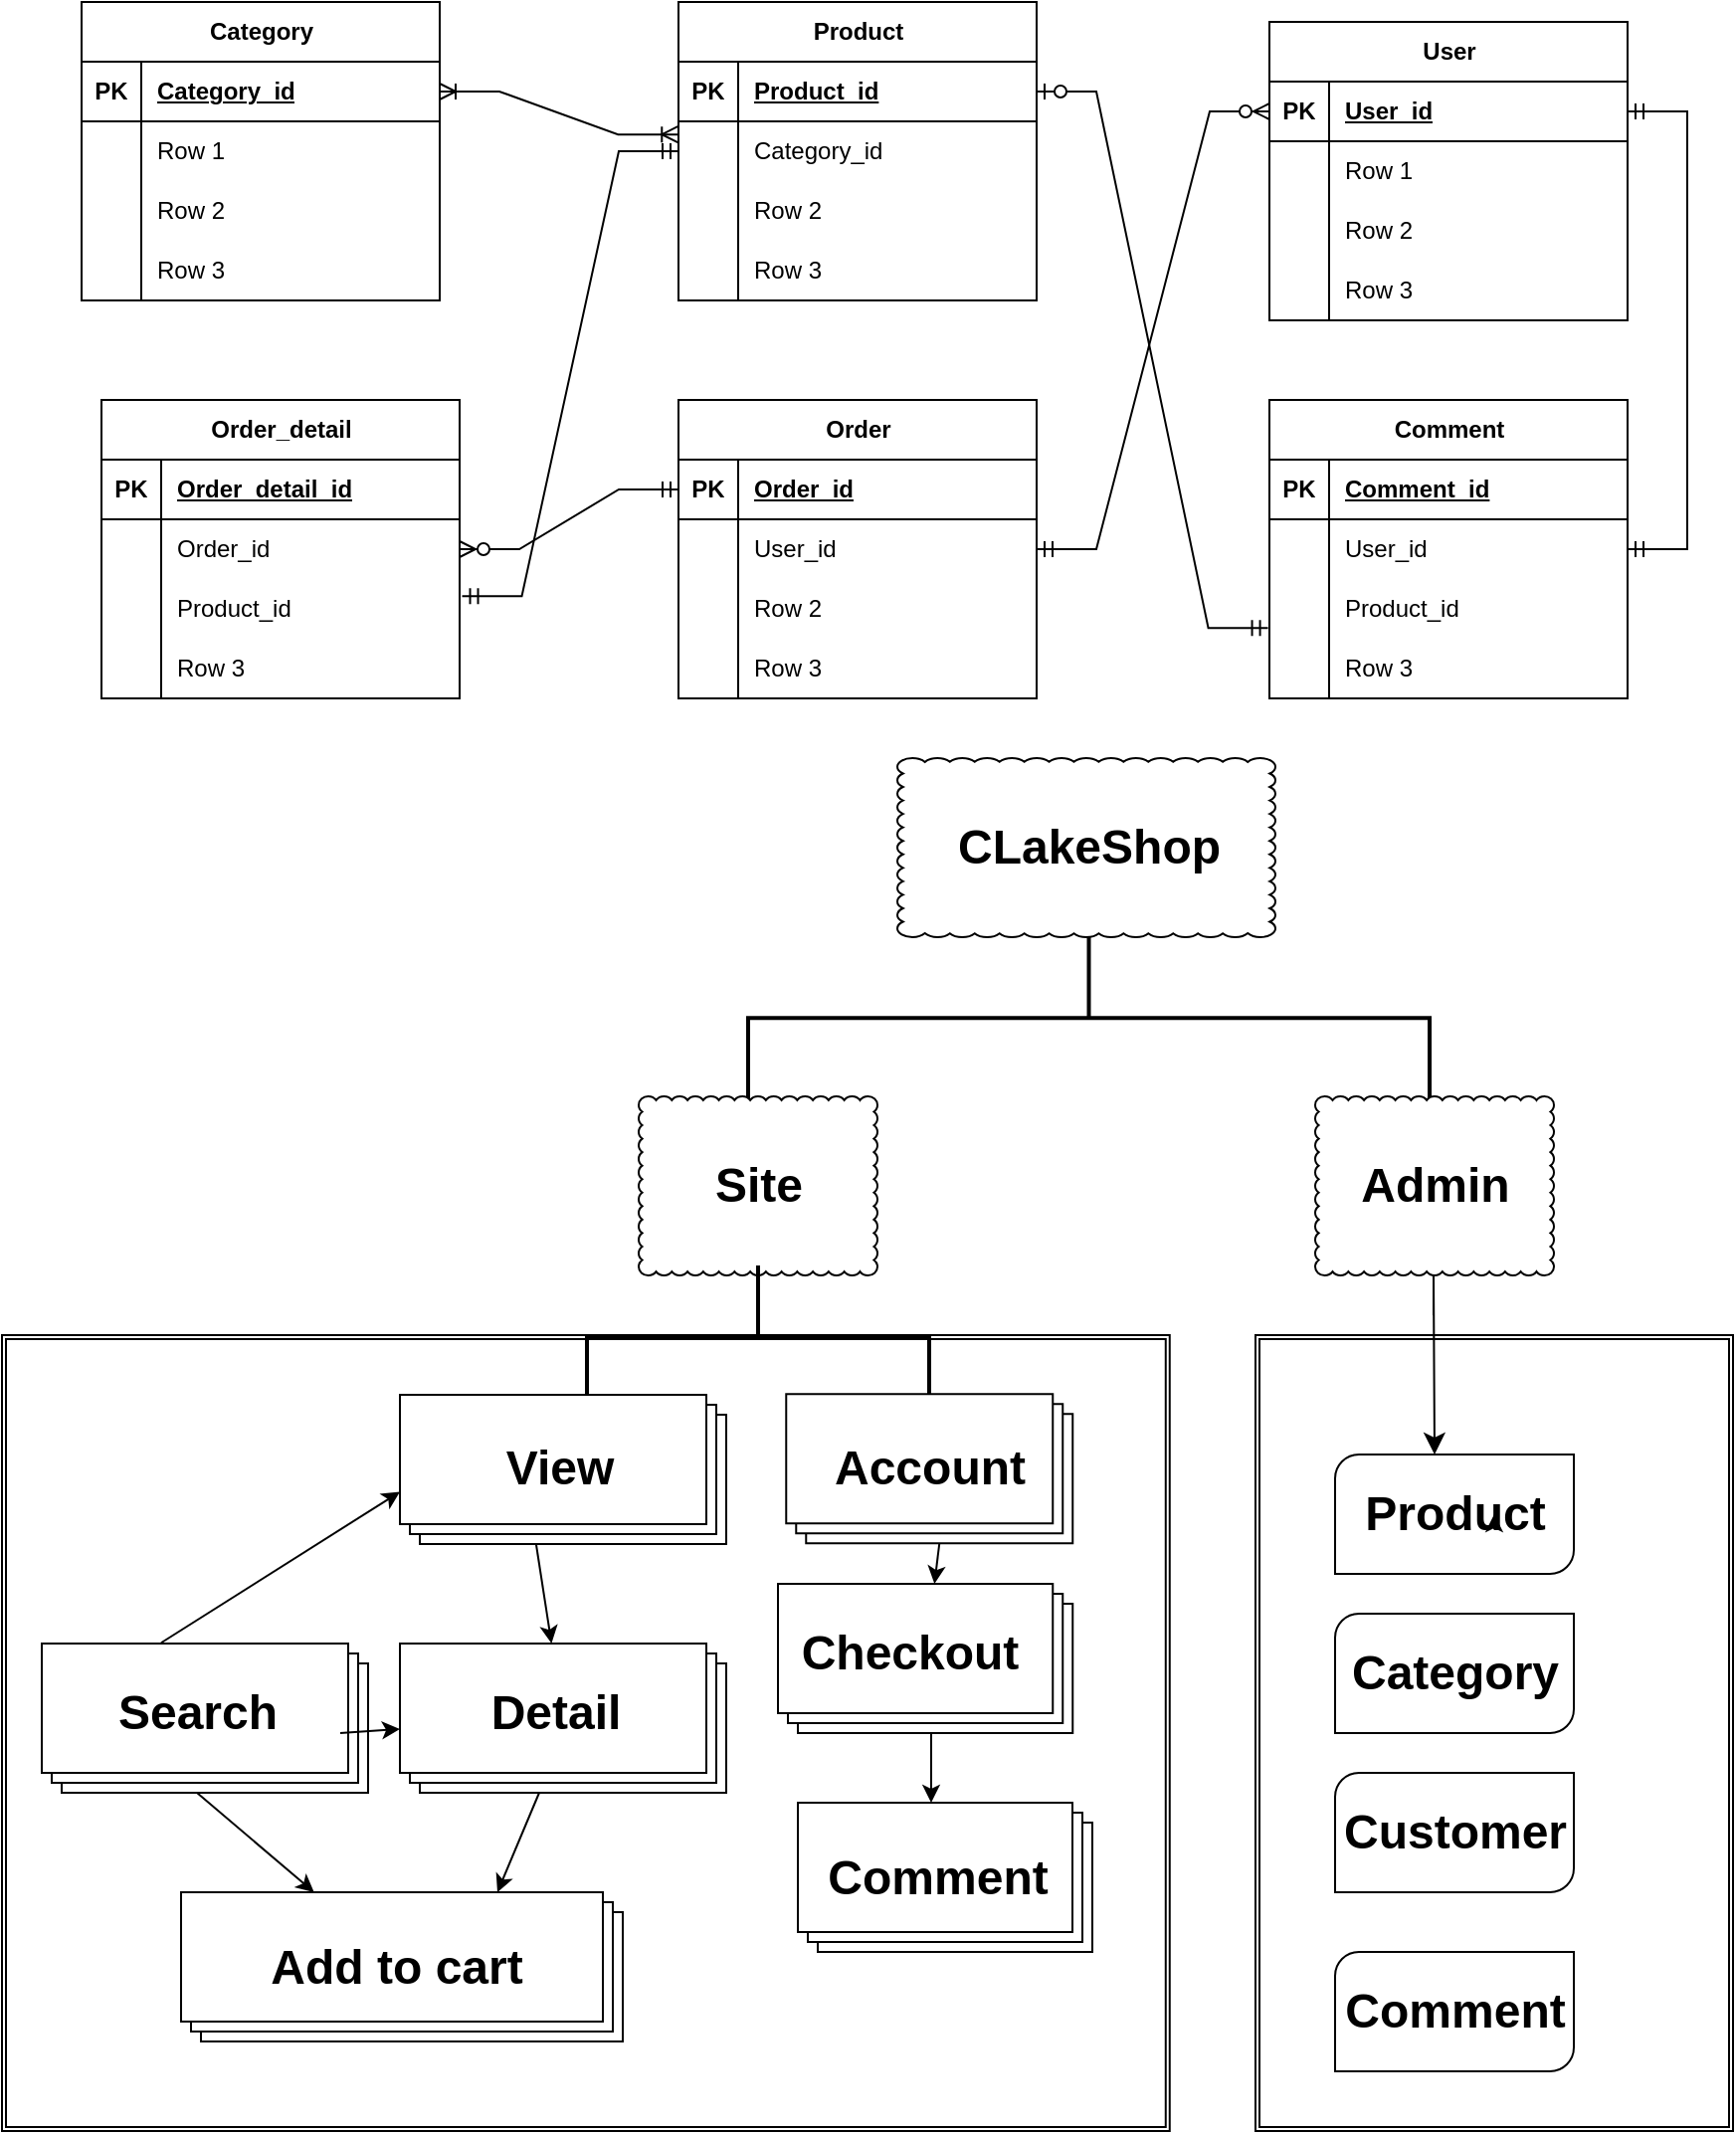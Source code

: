 <mxfile version="24.0.4" type="github">
  <diagram name="Trang-1" id="e0q2rFtpTwFdpaWV2LSF">
    <mxGraphModel dx="1400" dy="759" grid="1" gridSize="10" guides="1" tooltips="1" connect="1" arrows="1" fold="1" page="1" pageScale="1" pageWidth="827" pageHeight="1169" math="0" shadow="0">
      <root>
        <mxCell id="0" />
        <mxCell id="1" parent="0" />
        <mxCell id="dV_jHf6xKR5btMMy9qVC-91" value="" style="edgeStyle=entityRelationEdgeStyle;fontSize=12;html=1;endArrow=ERzeroToMany;startArrow=ERmandOne;rounded=0;exitX=0;exitY=0.5;exitDx=0;exitDy=0;entryX=1;entryY=0.5;entryDx=0;entryDy=0;" edge="1" parent="1" source="dV_jHf6xKR5btMMy9qVC-66" target="dV_jHf6xKR5btMMy9qVC-82">
          <mxGeometry width="100" height="100" relative="1" as="geometry">
            <mxPoint x="520" y="440" as="sourcePoint" />
            <mxPoint x="180" y="530" as="targetPoint" />
            <Array as="points">
              <mxPoint x="190" y="290" />
              <mxPoint x="60" y="430" />
              <mxPoint x="60" y="430" />
              <mxPoint x="110" y="490" />
              <mxPoint x="430" y="390" />
              <mxPoint x="480" y="390" />
              <mxPoint x="190" y="530" />
              <mxPoint x="530" y="350" />
              <mxPoint x="440" y="380" />
              <mxPoint x="380" y="350" />
            </Array>
          </mxGeometry>
        </mxCell>
        <mxCell id="dV_jHf6xKR5btMMy9qVC-8" value="Product" style="shape=table;startSize=30;container=1;collapsible=1;childLayout=tableLayout;fixedRows=1;rowLines=0;fontStyle=1;align=center;resizeLast=1;html=1;" vertex="1" parent="1">
          <mxGeometry x="350" y="50" width="180" height="150" as="geometry" />
        </mxCell>
        <mxCell id="dV_jHf6xKR5btMMy9qVC-9" value="" style="shape=tableRow;horizontal=0;startSize=0;swimlaneHead=0;swimlaneBody=0;fillColor=none;collapsible=0;dropTarget=0;points=[[0,0.5],[1,0.5]];portConstraint=eastwest;top=0;left=0;right=0;bottom=1;" vertex="1" parent="dV_jHf6xKR5btMMy9qVC-8">
          <mxGeometry y="30" width="180" height="30" as="geometry" />
        </mxCell>
        <mxCell id="dV_jHf6xKR5btMMy9qVC-10" value="PK" style="shape=partialRectangle;connectable=0;fillColor=none;top=0;left=0;bottom=0;right=0;fontStyle=1;overflow=hidden;whiteSpace=wrap;html=1;" vertex="1" parent="dV_jHf6xKR5btMMy9qVC-9">
          <mxGeometry width="30" height="30" as="geometry">
            <mxRectangle width="30" height="30" as="alternateBounds" />
          </mxGeometry>
        </mxCell>
        <mxCell id="dV_jHf6xKR5btMMy9qVC-11" value="Product_id" style="shape=partialRectangle;connectable=0;fillColor=none;top=0;left=0;bottom=0;right=0;align=left;spacingLeft=6;fontStyle=5;overflow=hidden;whiteSpace=wrap;html=1;" vertex="1" parent="dV_jHf6xKR5btMMy9qVC-9">
          <mxGeometry x="30" width="150" height="30" as="geometry">
            <mxRectangle width="150" height="30" as="alternateBounds" />
          </mxGeometry>
        </mxCell>
        <mxCell id="dV_jHf6xKR5btMMy9qVC-12" value="" style="shape=tableRow;horizontal=0;startSize=0;swimlaneHead=0;swimlaneBody=0;fillColor=none;collapsible=0;dropTarget=0;points=[[0,0.5],[1,0.5]];portConstraint=eastwest;top=0;left=0;right=0;bottom=0;" vertex="1" parent="dV_jHf6xKR5btMMy9qVC-8">
          <mxGeometry y="60" width="180" height="30" as="geometry" />
        </mxCell>
        <mxCell id="dV_jHf6xKR5btMMy9qVC-13" value="" style="shape=partialRectangle;connectable=0;fillColor=none;top=0;left=0;bottom=0;right=0;editable=1;overflow=hidden;whiteSpace=wrap;html=1;" vertex="1" parent="dV_jHf6xKR5btMMy9qVC-12">
          <mxGeometry width="30" height="30" as="geometry">
            <mxRectangle width="30" height="30" as="alternateBounds" />
          </mxGeometry>
        </mxCell>
        <mxCell id="dV_jHf6xKR5btMMy9qVC-14" value="Category_id" style="shape=partialRectangle;connectable=0;fillColor=none;top=0;left=0;bottom=0;right=0;align=left;spacingLeft=6;overflow=hidden;whiteSpace=wrap;html=1;" vertex="1" parent="dV_jHf6xKR5btMMy9qVC-12">
          <mxGeometry x="30" width="150" height="30" as="geometry">
            <mxRectangle width="150" height="30" as="alternateBounds" />
          </mxGeometry>
        </mxCell>
        <mxCell id="dV_jHf6xKR5btMMy9qVC-15" value="" style="shape=tableRow;horizontal=0;startSize=0;swimlaneHead=0;swimlaneBody=0;fillColor=none;collapsible=0;dropTarget=0;points=[[0,0.5],[1,0.5]];portConstraint=eastwest;top=0;left=0;right=0;bottom=0;" vertex="1" parent="dV_jHf6xKR5btMMy9qVC-8">
          <mxGeometry y="90" width="180" height="30" as="geometry" />
        </mxCell>
        <mxCell id="dV_jHf6xKR5btMMy9qVC-16" value="" style="shape=partialRectangle;connectable=0;fillColor=none;top=0;left=0;bottom=0;right=0;editable=1;overflow=hidden;whiteSpace=wrap;html=1;" vertex="1" parent="dV_jHf6xKR5btMMy9qVC-15">
          <mxGeometry width="30" height="30" as="geometry">
            <mxRectangle width="30" height="30" as="alternateBounds" />
          </mxGeometry>
        </mxCell>
        <mxCell id="dV_jHf6xKR5btMMy9qVC-17" value="Row 2" style="shape=partialRectangle;connectable=0;fillColor=none;top=0;left=0;bottom=0;right=0;align=left;spacingLeft=6;overflow=hidden;whiteSpace=wrap;html=1;" vertex="1" parent="dV_jHf6xKR5btMMy9qVC-15">
          <mxGeometry x="30" width="150" height="30" as="geometry">
            <mxRectangle width="150" height="30" as="alternateBounds" />
          </mxGeometry>
        </mxCell>
        <mxCell id="dV_jHf6xKR5btMMy9qVC-18" value="" style="shape=tableRow;horizontal=0;startSize=0;swimlaneHead=0;swimlaneBody=0;fillColor=none;collapsible=0;dropTarget=0;points=[[0,0.5],[1,0.5]];portConstraint=eastwest;top=0;left=0;right=0;bottom=0;" vertex="1" parent="dV_jHf6xKR5btMMy9qVC-8">
          <mxGeometry y="120" width="180" height="30" as="geometry" />
        </mxCell>
        <mxCell id="dV_jHf6xKR5btMMy9qVC-19" value="" style="shape=partialRectangle;connectable=0;fillColor=none;top=0;left=0;bottom=0;right=0;editable=1;overflow=hidden;whiteSpace=wrap;html=1;" vertex="1" parent="dV_jHf6xKR5btMMy9qVC-18">
          <mxGeometry width="30" height="30" as="geometry">
            <mxRectangle width="30" height="30" as="alternateBounds" />
          </mxGeometry>
        </mxCell>
        <mxCell id="dV_jHf6xKR5btMMy9qVC-20" value="Row 3" style="shape=partialRectangle;connectable=0;fillColor=none;top=0;left=0;bottom=0;right=0;align=left;spacingLeft=6;overflow=hidden;whiteSpace=wrap;html=1;" vertex="1" parent="dV_jHf6xKR5btMMy9qVC-18">
          <mxGeometry x="30" width="150" height="30" as="geometry">
            <mxRectangle width="150" height="30" as="alternateBounds" />
          </mxGeometry>
        </mxCell>
        <mxCell id="dV_jHf6xKR5btMMy9qVC-21" value="Category" style="shape=table;startSize=30;container=1;collapsible=1;childLayout=tableLayout;fixedRows=1;rowLines=0;fontStyle=1;align=center;resizeLast=1;html=1;" vertex="1" parent="1">
          <mxGeometry x="50" y="50" width="180" height="150" as="geometry" />
        </mxCell>
        <mxCell id="dV_jHf6xKR5btMMy9qVC-22" value="" style="shape=tableRow;horizontal=0;startSize=0;swimlaneHead=0;swimlaneBody=0;fillColor=none;collapsible=0;dropTarget=0;points=[[0,0.5],[1,0.5]];portConstraint=eastwest;top=0;left=0;right=0;bottom=1;" vertex="1" parent="dV_jHf6xKR5btMMy9qVC-21">
          <mxGeometry y="30" width="180" height="30" as="geometry" />
        </mxCell>
        <mxCell id="dV_jHf6xKR5btMMy9qVC-23" value="PK" style="shape=partialRectangle;connectable=0;fillColor=none;top=0;left=0;bottom=0;right=0;fontStyle=1;overflow=hidden;whiteSpace=wrap;html=1;" vertex="1" parent="dV_jHf6xKR5btMMy9qVC-22">
          <mxGeometry width="30" height="30" as="geometry">
            <mxRectangle width="30" height="30" as="alternateBounds" />
          </mxGeometry>
        </mxCell>
        <mxCell id="dV_jHf6xKR5btMMy9qVC-24" value="Category_id" style="shape=partialRectangle;connectable=0;fillColor=none;top=0;left=0;bottom=0;right=0;align=left;spacingLeft=6;fontStyle=5;overflow=hidden;whiteSpace=wrap;html=1;" vertex="1" parent="dV_jHf6xKR5btMMy9qVC-22">
          <mxGeometry x="30" width="150" height="30" as="geometry">
            <mxRectangle width="150" height="30" as="alternateBounds" />
          </mxGeometry>
        </mxCell>
        <mxCell id="dV_jHf6xKR5btMMy9qVC-25" value="" style="shape=tableRow;horizontal=0;startSize=0;swimlaneHead=0;swimlaneBody=0;fillColor=none;collapsible=0;dropTarget=0;points=[[0,0.5],[1,0.5]];portConstraint=eastwest;top=0;left=0;right=0;bottom=0;" vertex="1" parent="dV_jHf6xKR5btMMy9qVC-21">
          <mxGeometry y="60" width="180" height="30" as="geometry" />
        </mxCell>
        <mxCell id="dV_jHf6xKR5btMMy9qVC-26" value="" style="shape=partialRectangle;connectable=0;fillColor=none;top=0;left=0;bottom=0;right=0;editable=1;overflow=hidden;whiteSpace=wrap;html=1;" vertex="1" parent="dV_jHf6xKR5btMMy9qVC-25">
          <mxGeometry width="30" height="30" as="geometry">
            <mxRectangle width="30" height="30" as="alternateBounds" />
          </mxGeometry>
        </mxCell>
        <mxCell id="dV_jHf6xKR5btMMy9qVC-27" value="Row 1" style="shape=partialRectangle;connectable=0;fillColor=none;top=0;left=0;bottom=0;right=0;align=left;spacingLeft=6;overflow=hidden;whiteSpace=wrap;html=1;" vertex="1" parent="dV_jHf6xKR5btMMy9qVC-25">
          <mxGeometry x="30" width="150" height="30" as="geometry">
            <mxRectangle width="150" height="30" as="alternateBounds" />
          </mxGeometry>
        </mxCell>
        <mxCell id="dV_jHf6xKR5btMMy9qVC-28" value="" style="shape=tableRow;horizontal=0;startSize=0;swimlaneHead=0;swimlaneBody=0;fillColor=none;collapsible=0;dropTarget=0;points=[[0,0.5],[1,0.5]];portConstraint=eastwest;top=0;left=0;right=0;bottom=0;" vertex="1" parent="dV_jHf6xKR5btMMy9qVC-21">
          <mxGeometry y="90" width="180" height="30" as="geometry" />
        </mxCell>
        <mxCell id="dV_jHf6xKR5btMMy9qVC-29" value="" style="shape=partialRectangle;connectable=0;fillColor=none;top=0;left=0;bottom=0;right=0;editable=1;overflow=hidden;whiteSpace=wrap;html=1;" vertex="1" parent="dV_jHf6xKR5btMMy9qVC-28">
          <mxGeometry width="30" height="30" as="geometry">
            <mxRectangle width="30" height="30" as="alternateBounds" />
          </mxGeometry>
        </mxCell>
        <mxCell id="dV_jHf6xKR5btMMy9qVC-30" value="Row 2" style="shape=partialRectangle;connectable=0;fillColor=none;top=0;left=0;bottom=0;right=0;align=left;spacingLeft=6;overflow=hidden;whiteSpace=wrap;html=1;" vertex="1" parent="dV_jHf6xKR5btMMy9qVC-28">
          <mxGeometry x="30" width="150" height="30" as="geometry">
            <mxRectangle width="150" height="30" as="alternateBounds" />
          </mxGeometry>
        </mxCell>
        <mxCell id="dV_jHf6xKR5btMMy9qVC-31" value="" style="shape=tableRow;horizontal=0;startSize=0;swimlaneHead=0;swimlaneBody=0;fillColor=none;collapsible=0;dropTarget=0;points=[[0,0.5],[1,0.5]];portConstraint=eastwest;top=0;left=0;right=0;bottom=0;" vertex="1" parent="dV_jHf6xKR5btMMy9qVC-21">
          <mxGeometry y="120" width="180" height="30" as="geometry" />
        </mxCell>
        <mxCell id="dV_jHf6xKR5btMMy9qVC-32" value="" style="shape=partialRectangle;connectable=0;fillColor=none;top=0;left=0;bottom=0;right=0;editable=1;overflow=hidden;whiteSpace=wrap;html=1;" vertex="1" parent="dV_jHf6xKR5btMMy9qVC-31">
          <mxGeometry width="30" height="30" as="geometry">
            <mxRectangle width="30" height="30" as="alternateBounds" />
          </mxGeometry>
        </mxCell>
        <mxCell id="dV_jHf6xKR5btMMy9qVC-33" value="Row 3" style="shape=partialRectangle;connectable=0;fillColor=none;top=0;left=0;bottom=0;right=0;align=left;spacingLeft=6;overflow=hidden;whiteSpace=wrap;html=1;" vertex="1" parent="dV_jHf6xKR5btMMy9qVC-31">
          <mxGeometry x="30" width="150" height="30" as="geometry">
            <mxRectangle width="150" height="30" as="alternateBounds" />
          </mxGeometry>
        </mxCell>
        <mxCell id="dV_jHf6xKR5btMMy9qVC-34" value="Comment" style="shape=table;startSize=30;container=1;collapsible=1;childLayout=tableLayout;fixedRows=1;rowLines=0;fontStyle=1;align=center;resizeLast=1;html=1;" vertex="1" parent="1">
          <mxGeometry x="647" y="250" width="180" height="150" as="geometry" />
        </mxCell>
        <mxCell id="dV_jHf6xKR5btMMy9qVC-35" value="" style="shape=tableRow;horizontal=0;startSize=0;swimlaneHead=0;swimlaneBody=0;fillColor=none;collapsible=0;dropTarget=0;points=[[0,0.5],[1,0.5]];portConstraint=eastwest;top=0;left=0;right=0;bottom=1;" vertex="1" parent="dV_jHf6xKR5btMMy9qVC-34">
          <mxGeometry y="30" width="180" height="30" as="geometry" />
        </mxCell>
        <mxCell id="dV_jHf6xKR5btMMy9qVC-36" value="PK" style="shape=partialRectangle;connectable=0;fillColor=none;top=0;left=0;bottom=0;right=0;fontStyle=1;overflow=hidden;whiteSpace=wrap;html=1;" vertex="1" parent="dV_jHf6xKR5btMMy9qVC-35">
          <mxGeometry width="30" height="30" as="geometry">
            <mxRectangle width="30" height="30" as="alternateBounds" />
          </mxGeometry>
        </mxCell>
        <mxCell id="dV_jHf6xKR5btMMy9qVC-37" value="Comment_id" style="shape=partialRectangle;connectable=0;fillColor=none;top=0;left=0;bottom=0;right=0;align=left;spacingLeft=6;fontStyle=5;overflow=hidden;whiteSpace=wrap;html=1;" vertex="1" parent="dV_jHf6xKR5btMMy9qVC-35">
          <mxGeometry x="30" width="150" height="30" as="geometry">
            <mxRectangle width="150" height="30" as="alternateBounds" />
          </mxGeometry>
        </mxCell>
        <mxCell id="dV_jHf6xKR5btMMy9qVC-38" value="" style="shape=tableRow;horizontal=0;startSize=0;swimlaneHead=0;swimlaneBody=0;fillColor=none;collapsible=0;dropTarget=0;points=[[0,0.5],[1,0.5]];portConstraint=eastwest;top=0;left=0;right=0;bottom=0;" vertex="1" parent="dV_jHf6xKR5btMMy9qVC-34">
          <mxGeometry y="60" width="180" height="30" as="geometry" />
        </mxCell>
        <mxCell id="dV_jHf6xKR5btMMy9qVC-39" value="" style="shape=partialRectangle;connectable=0;fillColor=none;top=0;left=0;bottom=0;right=0;editable=1;overflow=hidden;whiteSpace=wrap;html=1;" vertex="1" parent="dV_jHf6xKR5btMMy9qVC-38">
          <mxGeometry width="30" height="30" as="geometry">
            <mxRectangle width="30" height="30" as="alternateBounds" />
          </mxGeometry>
        </mxCell>
        <mxCell id="dV_jHf6xKR5btMMy9qVC-40" value="User_id" style="shape=partialRectangle;connectable=0;fillColor=none;top=0;left=0;bottom=0;right=0;align=left;spacingLeft=6;overflow=hidden;whiteSpace=wrap;html=1;" vertex="1" parent="dV_jHf6xKR5btMMy9qVC-38">
          <mxGeometry x="30" width="150" height="30" as="geometry">
            <mxRectangle width="150" height="30" as="alternateBounds" />
          </mxGeometry>
        </mxCell>
        <mxCell id="dV_jHf6xKR5btMMy9qVC-41" value="" style="shape=tableRow;horizontal=0;startSize=0;swimlaneHead=0;swimlaneBody=0;fillColor=none;collapsible=0;dropTarget=0;points=[[0,0.5],[1,0.5]];portConstraint=eastwest;top=0;left=0;right=0;bottom=0;" vertex="1" parent="dV_jHf6xKR5btMMy9qVC-34">
          <mxGeometry y="90" width="180" height="30" as="geometry" />
        </mxCell>
        <mxCell id="dV_jHf6xKR5btMMy9qVC-42" value="" style="shape=partialRectangle;connectable=0;fillColor=none;top=0;left=0;bottom=0;right=0;editable=1;overflow=hidden;whiteSpace=wrap;html=1;" vertex="1" parent="dV_jHf6xKR5btMMy9qVC-41">
          <mxGeometry width="30" height="30" as="geometry">
            <mxRectangle width="30" height="30" as="alternateBounds" />
          </mxGeometry>
        </mxCell>
        <mxCell id="dV_jHf6xKR5btMMy9qVC-43" value="Product_id" style="shape=partialRectangle;connectable=0;fillColor=none;top=0;left=0;bottom=0;right=0;align=left;spacingLeft=6;overflow=hidden;whiteSpace=wrap;html=1;" vertex="1" parent="dV_jHf6xKR5btMMy9qVC-41">
          <mxGeometry x="30" width="150" height="30" as="geometry">
            <mxRectangle width="150" height="30" as="alternateBounds" />
          </mxGeometry>
        </mxCell>
        <mxCell id="dV_jHf6xKR5btMMy9qVC-44" value="" style="shape=tableRow;horizontal=0;startSize=0;swimlaneHead=0;swimlaneBody=0;fillColor=none;collapsible=0;dropTarget=0;points=[[0,0.5],[1,0.5]];portConstraint=eastwest;top=0;left=0;right=0;bottom=0;" vertex="1" parent="dV_jHf6xKR5btMMy9qVC-34">
          <mxGeometry y="120" width="180" height="30" as="geometry" />
        </mxCell>
        <mxCell id="dV_jHf6xKR5btMMy9qVC-45" value="" style="shape=partialRectangle;connectable=0;fillColor=none;top=0;left=0;bottom=0;right=0;editable=1;overflow=hidden;whiteSpace=wrap;html=1;" vertex="1" parent="dV_jHf6xKR5btMMy9qVC-44">
          <mxGeometry width="30" height="30" as="geometry">
            <mxRectangle width="30" height="30" as="alternateBounds" />
          </mxGeometry>
        </mxCell>
        <mxCell id="dV_jHf6xKR5btMMy9qVC-46" value="Row 3" style="shape=partialRectangle;connectable=0;fillColor=none;top=0;left=0;bottom=0;right=0;align=left;spacingLeft=6;overflow=hidden;whiteSpace=wrap;html=1;" vertex="1" parent="dV_jHf6xKR5btMMy9qVC-44">
          <mxGeometry x="30" width="150" height="30" as="geometry">
            <mxRectangle width="150" height="30" as="alternateBounds" />
          </mxGeometry>
        </mxCell>
        <mxCell id="dV_jHf6xKR5btMMy9qVC-47" value="User" style="shape=table;startSize=30;container=1;collapsible=1;childLayout=tableLayout;fixedRows=1;rowLines=0;fontStyle=1;align=center;resizeLast=1;html=1;" vertex="1" parent="1">
          <mxGeometry x="647" y="60" width="180" height="150" as="geometry" />
        </mxCell>
        <mxCell id="dV_jHf6xKR5btMMy9qVC-48" value="" style="shape=tableRow;horizontal=0;startSize=0;swimlaneHead=0;swimlaneBody=0;fillColor=none;collapsible=0;dropTarget=0;points=[[0,0.5],[1,0.5]];portConstraint=eastwest;top=0;left=0;right=0;bottom=1;" vertex="1" parent="dV_jHf6xKR5btMMy9qVC-47">
          <mxGeometry y="30" width="180" height="30" as="geometry" />
        </mxCell>
        <mxCell id="dV_jHf6xKR5btMMy9qVC-49" value="PK" style="shape=partialRectangle;connectable=0;fillColor=none;top=0;left=0;bottom=0;right=0;fontStyle=1;overflow=hidden;whiteSpace=wrap;html=1;" vertex="1" parent="dV_jHf6xKR5btMMy9qVC-48">
          <mxGeometry width="30" height="30" as="geometry">
            <mxRectangle width="30" height="30" as="alternateBounds" />
          </mxGeometry>
        </mxCell>
        <mxCell id="dV_jHf6xKR5btMMy9qVC-50" value="User_id" style="shape=partialRectangle;connectable=0;fillColor=none;top=0;left=0;bottom=0;right=0;align=left;spacingLeft=6;fontStyle=5;overflow=hidden;whiteSpace=wrap;html=1;" vertex="1" parent="dV_jHf6xKR5btMMy9qVC-48">
          <mxGeometry x="30" width="150" height="30" as="geometry">
            <mxRectangle width="150" height="30" as="alternateBounds" />
          </mxGeometry>
        </mxCell>
        <mxCell id="dV_jHf6xKR5btMMy9qVC-51" value="" style="shape=tableRow;horizontal=0;startSize=0;swimlaneHead=0;swimlaneBody=0;fillColor=none;collapsible=0;dropTarget=0;points=[[0,0.5],[1,0.5]];portConstraint=eastwest;top=0;left=0;right=0;bottom=0;" vertex="1" parent="dV_jHf6xKR5btMMy9qVC-47">
          <mxGeometry y="60" width="180" height="30" as="geometry" />
        </mxCell>
        <mxCell id="dV_jHf6xKR5btMMy9qVC-52" value="" style="shape=partialRectangle;connectable=0;fillColor=none;top=0;left=0;bottom=0;right=0;editable=1;overflow=hidden;whiteSpace=wrap;html=1;" vertex="1" parent="dV_jHf6xKR5btMMy9qVC-51">
          <mxGeometry width="30" height="30" as="geometry">
            <mxRectangle width="30" height="30" as="alternateBounds" />
          </mxGeometry>
        </mxCell>
        <mxCell id="dV_jHf6xKR5btMMy9qVC-53" value="Row 1" style="shape=partialRectangle;connectable=0;fillColor=none;top=0;left=0;bottom=0;right=0;align=left;spacingLeft=6;overflow=hidden;whiteSpace=wrap;html=1;" vertex="1" parent="dV_jHf6xKR5btMMy9qVC-51">
          <mxGeometry x="30" width="150" height="30" as="geometry">
            <mxRectangle width="150" height="30" as="alternateBounds" />
          </mxGeometry>
        </mxCell>
        <mxCell id="dV_jHf6xKR5btMMy9qVC-54" value="" style="shape=tableRow;horizontal=0;startSize=0;swimlaneHead=0;swimlaneBody=0;fillColor=none;collapsible=0;dropTarget=0;points=[[0,0.5],[1,0.5]];portConstraint=eastwest;top=0;left=0;right=0;bottom=0;" vertex="1" parent="dV_jHf6xKR5btMMy9qVC-47">
          <mxGeometry y="90" width="180" height="30" as="geometry" />
        </mxCell>
        <mxCell id="dV_jHf6xKR5btMMy9qVC-55" value="" style="shape=partialRectangle;connectable=0;fillColor=none;top=0;left=0;bottom=0;right=0;editable=1;overflow=hidden;whiteSpace=wrap;html=1;" vertex="1" parent="dV_jHf6xKR5btMMy9qVC-54">
          <mxGeometry width="30" height="30" as="geometry">
            <mxRectangle width="30" height="30" as="alternateBounds" />
          </mxGeometry>
        </mxCell>
        <mxCell id="dV_jHf6xKR5btMMy9qVC-56" value="Row 2" style="shape=partialRectangle;connectable=0;fillColor=none;top=0;left=0;bottom=0;right=0;align=left;spacingLeft=6;overflow=hidden;whiteSpace=wrap;html=1;" vertex="1" parent="dV_jHf6xKR5btMMy9qVC-54">
          <mxGeometry x="30" width="150" height="30" as="geometry">
            <mxRectangle width="150" height="30" as="alternateBounds" />
          </mxGeometry>
        </mxCell>
        <mxCell id="dV_jHf6xKR5btMMy9qVC-57" value="" style="shape=tableRow;horizontal=0;startSize=0;swimlaneHead=0;swimlaneBody=0;fillColor=none;collapsible=0;dropTarget=0;points=[[0,0.5],[1,0.5]];portConstraint=eastwest;top=0;left=0;right=0;bottom=0;" vertex="1" parent="dV_jHf6xKR5btMMy9qVC-47">
          <mxGeometry y="120" width="180" height="30" as="geometry" />
        </mxCell>
        <mxCell id="dV_jHf6xKR5btMMy9qVC-58" value="" style="shape=partialRectangle;connectable=0;fillColor=none;top=0;left=0;bottom=0;right=0;editable=1;overflow=hidden;whiteSpace=wrap;html=1;" vertex="1" parent="dV_jHf6xKR5btMMy9qVC-57">
          <mxGeometry width="30" height="30" as="geometry">
            <mxRectangle width="30" height="30" as="alternateBounds" />
          </mxGeometry>
        </mxCell>
        <mxCell id="dV_jHf6xKR5btMMy9qVC-59" value="Row 3" style="shape=partialRectangle;connectable=0;fillColor=none;top=0;left=0;bottom=0;right=0;align=left;spacingLeft=6;overflow=hidden;whiteSpace=wrap;html=1;" vertex="1" parent="dV_jHf6xKR5btMMy9qVC-57">
          <mxGeometry x="30" width="150" height="30" as="geometry">
            <mxRectangle width="150" height="30" as="alternateBounds" />
          </mxGeometry>
        </mxCell>
        <mxCell id="dV_jHf6xKR5btMMy9qVC-60" value="" style="edgeStyle=entityRelationEdgeStyle;fontSize=12;html=1;endArrow=ERoneToMany;startArrow=ERoneToMany;rounded=0;exitX=-0.002;exitY=0.22;exitDx=0;exitDy=0;entryX=1;entryY=0.5;entryDx=0;entryDy=0;exitPerimeter=0;" edge="1" parent="1" source="dV_jHf6xKR5btMMy9qVC-12" target="dV_jHf6xKR5btMMy9qVC-22">
          <mxGeometry width="100" height="100" relative="1" as="geometry">
            <mxPoint x="360" y="410" as="sourcePoint" />
            <mxPoint x="270" y="450" as="targetPoint" />
            <Array as="points">
              <mxPoint x="10" y="160" />
              <mxPoint x="20" y="210" />
              <mxPoint x="240" y="90" />
              <mxPoint x="20" y="280" />
              <mxPoint x="230" y="320" />
              <mxPoint x="30" y="240" />
            </Array>
          </mxGeometry>
        </mxCell>
        <mxCell id="dV_jHf6xKR5btMMy9qVC-62" value="" style="edgeStyle=entityRelationEdgeStyle;fontSize=12;html=1;endArrow=ERmandOne;startArrow=ERmandOne;rounded=0;exitX=1;exitY=0.5;exitDx=0;exitDy=0;" edge="1" parent="1" source="dV_jHf6xKR5btMMy9qVC-38" target="dV_jHf6xKR5btMMy9qVC-48">
          <mxGeometry width="100" height="100" relative="1" as="geometry">
            <mxPoint x="360" y="350" as="sourcePoint" />
            <mxPoint x="460" y="250" as="targetPoint" />
          </mxGeometry>
        </mxCell>
        <mxCell id="dV_jHf6xKR5btMMy9qVC-63" value="" style="edgeStyle=entityRelationEdgeStyle;fontSize=12;html=1;endArrow=ERzeroToOne;startArrow=ERmandOne;rounded=0;entryX=1;entryY=0.5;entryDx=0;entryDy=0;exitX=-0.004;exitY=-0.18;exitDx=0;exitDy=0;exitPerimeter=0;" edge="1" parent="1" source="dV_jHf6xKR5btMMy9qVC-44" target="dV_jHf6xKR5btMMy9qVC-9">
          <mxGeometry width="100" height="100" relative="1" as="geometry">
            <mxPoint x="290" y="380" as="sourcePoint" />
            <mxPoint x="460" y="250" as="targetPoint" />
            <Array as="points">
              <mxPoint x="230" y="250" />
            </Array>
          </mxGeometry>
        </mxCell>
        <mxCell id="dV_jHf6xKR5btMMy9qVC-65" value="Order" style="shape=table;startSize=30;container=1;collapsible=1;childLayout=tableLayout;fixedRows=1;rowLines=0;fontStyle=1;align=center;resizeLast=1;html=1;" vertex="1" parent="1">
          <mxGeometry x="350" y="250" width="180" height="150" as="geometry" />
        </mxCell>
        <mxCell id="dV_jHf6xKR5btMMy9qVC-66" value="" style="shape=tableRow;horizontal=0;startSize=0;swimlaneHead=0;swimlaneBody=0;fillColor=none;collapsible=0;dropTarget=0;points=[[0,0.5],[1,0.5]];portConstraint=eastwest;top=0;left=0;right=0;bottom=1;" vertex="1" parent="dV_jHf6xKR5btMMy9qVC-65">
          <mxGeometry y="30" width="180" height="30" as="geometry" />
        </mxCell>
        <mxCell id="dV_jHf6xKR5btMMy9qVC-67" value="PK" style="shape=partialRectangle;connectable=0;fillColor=none;top=0;left=0;bottom=0;right=0;fontStyle=1;overflow=hidden;whiteSpace=wrap;html=1;" vertex="1" parent="dV_jHf6xKR5btMMy9qVC-66">
          <mxGeometry width="30" height="30" as="geometry">
            <mxRectangle width="30" height="30" as="alternateBounds" />
          </mxGeometry>
        </mxCell>
        <mxCell id="dV_jHf6xKR5btMMy9qVC-68" value="Order_id" style="shape=partialRectangle;connectable=0;fillColor=none;top=0;left=0;bottom=0;right=0;align=left;spacingLeft=6;fontStyle=5;overflow=hidden;whiteSpace=wrap;html=1;" vertex="1" parent="dV_jHf6xKR5btMMy9qVC-66">
          <mxGeometry x="30" width="150" height="30" as="geometry">
            <mxRectangle width="150" height="30" as="alternateBounds" />
          </mxGeometry>
        </mxCell>
        <mxCell id="dV_jHf6xKR5btMMy9qVC-69" value="" style="shape=tableRow;horizontal=0;startSize=0;swimlaneHead=0;swimlaneBody=0;fillColor=none;collapsible=0;dropTarget=0;points=[[0,0.5],[1,0.5]];portConstraint=eastwest;top=0;left=0;right=0;bottom=0;" vertex="1" parent="dV_jHf6xKR5btMMy9qVC-65">
          <mxGeometry y="60" width="180" height="30" as="geometry" />
        </mxCell>
        <mxCell id="dV_jHf6xKR5btMMy9qVC-70" value="" style="shape=partialRectangle;connectable=0;fillColor=none;top=0;left=0;bottom=0;right=0;editable=1;overflow=hidden;whiteSpace=wrap;html=1;" vertex="1" parent="dV_jHf6xKR5btMMy9qVC-69">
          <mxGeometry width="30" height="30" as="geometry">
            <mxRectangle width="30" height="30" as="alternateBounds" />
          </mxGeometry>
        </mxCell>
        <mxCell id="dV_jHf6xKR5btMMy9qVC-71" value="User_id" style="shape=partialRectangle;connectable=0;fillColor=none;top=0;left=0;bottom=0;right=0;align=left;spacingLeft=6;overflow=hidden;whiteSpace=wrap;html=1;" vertex="1" parent="dV_jHf6xKR5btMMy9qVC-69">
          <mxGeometry x="30" width="150" height="30" as="geometry">
            <mxRectangle width="150" height="30" as="alternateBounds" />
          </mxGeometry>
        </mxCell>
        <mxCell id="dV_jHf6xKR5btMMy9qVC-72" value="" style="shape=tableRow;horizontal=0;startSize=0;swimlaneHead=0;swimlaneBody=0;fillColor=none;collapsible=0;dropTarget=0;points=[[0,0.5],[1,0.5]];portConstraint=eastwest;top=0;left=0;right=0;bottom=0;" vertex="1" parent="dV_jHf6xKR5btMMy9qVC-65">
          <mxGeometry y="90" width="180" height="30" as="geometry" />
        </mxCell>
        <mxCell id="dV_jHf6xKR5btMMy9qVC-73" value="" style="shape=partialRectangle;connectable=0;fillColor=none;top=0;left=0;bottom=0;right=0;editable=1;overflow=hidden;whiteSpace=wrap;html=1;" vertex="1" parent="dV_jHf6xKR5btMMy9qVC-72">
          <mxGeometry width="30" height="30" as="geometry">
            <mxRectangle width="30" height="30" as="alternateBounds" />
          </mxGeometry>
        </mxCell>
        <mxCell id="dV_jHf6xKR5btMMy9qVC-74" value="Row 2" style="shape=partialRectangle;connectable=0;fillColor=none;top=0;left=0;bottom=0;right=0;align=left;spacingLeft=6;overflow=hidden;whiteSpace=wrap;html=1;" vertex="1" parent="dV_jHf6xKR5btMMy9qVC-72">
          <mxGeometry x="30" width="150" height="30" as="geometry">
            <mxRectangle width="150" height="30" as="alternateBounds" />
          </mxGeometry>
        </mxCell>
        <mxCell id="dV_jHf6xKR5btMMy9qVC-75" value="" style="shape=tableRow;horizontal=0;startSize=0;swimlaneHead=0;swimlaneBody=0;fillColor=none;collapsible=0;dropTarget=0;points=[[0,0.5],[1,0.5]];portConstraint=eastwest;top=0;left=0;right=0;bottom=0;" vertex="1" parent="dV_jHf6xKR5btMMy9qVC-65">
          <mxGeometry y="120" width="180" height="30" as="geometry" />
        </mxCell>
        <mxCell id="dV_jHf6xKR5btMMy9qVC-76" value="" style="shape=partialRectangle;connectable=0;fillColor=none;top=0;left=0;bottom=0;right=0;editable=1;overflow=hidden;whiteSpace=wrap;html=1;" vertex="1" parent="dV_jHf6xKR5btMMy9qVC-75">
          <mxGeometry width="30" height="30" as="geometry">
            <mxRectangle width="30" height="30" as="alternateBounds" />
          </mxGeometry>
        </mxCell>
        <mxCell id="dV_jHf6xKR5btMMy9qVC-77" value="Row 3" style="shape=partialRectangle;connectable=0;fillColor=none;top=0;left=0;bottom=0;right=0;align=left;spacingLeft=6;overflow=hidden;whiteSpace=wrap;html=1;" vertex="1" parent="dV_jHf6xKR5btMMy9qVC-75">
          <mxGeometry x="30" width="150" height="30" as="geometry">
            <mxRectangle width="150" height="30" as="alternateBounds" />
          </mxGeometry>
        </mxCell>
        <mxCell id="dV_jHf6xKR5btMMy9qVC-78" value="Order_detail" style="shape=table;startSize=30;container=1;collapsible=1;childLayout=tableLayout;fixedRows=1;rowLines=0;fontStyle=1;align=center;resizeLast=1;html=1;" vertex="1" parent="1">
          <mxGeometry x="60" y="250" width="180" height="150" as="geometry" />
        </mxCell>
        <mxCell id="dV_jHf6xKR5btMMy9qVC-79" value="" style="shape=tableRow;horizontal=0;startSize=0;swimlaneHead=0;swimlaneBody=0;fillColor=none;collapsible=0;dropTarget=0;points=[[0,0.5],[1,0.5]];portConstraint=eastwest;top=0;left=0;right=0;bottom=1;" vertex="1" parent="dV_jHf6xKR5btMMy9qVC-78">
          <mxGeometry y="30" width="180" height="30" as="geometry" />
        </mxCell>
        <mxCell id="dV_jHf6xKR5btMMy9qVC-80" value="PK" style="shape=partialRectangle;connectable=0;fillColor=none;top=0;left=0;bottom=0;right=0;fontStyle=1;overflow=hidden;whiteSpace=wrap;html=1;" vertex="1" parent="dV_jHf6xKR5btMMy9qVC-79">
          <mxGeometry width="30" height="30" as="geometry">
            <mxRectangle width="30" height="30" as="alternateBounds" />
          </mxGeometry>
        </mxCell>
        <mxCell id="dV_jHf6xKR5btMMy9qVC-81" value="Order_detail_id" style="shape=partialRectangle;connectable=0;fillColor=none;top=0;left=0;bottom=0;right=0;align=left;spacingLeft=6;fontStyle=5;overflow=hidden;whiteSpace=wrap;html=1;" vertex="1" parent="dV_jHf6xKR5btMMy9qVC-79">
          <mxGeometry x="30" width="150" height="30" as="geometry">
            <mxRectangle width="150" height="30" as="alternateBounds" />
          </mxGeometry>
        </mxCell>
        <mxCell id="dV_jHf6xKR5btMMy9qVC-82" value="" style="shape=tableRow;horizontal=0;startSize=0;swimlaneHead=0;swimlaneBody=0;fillColor=none;collapsible=0;dropTarget=0;points=[[0,0.5],[1,0.5]];portConstraint=eastwest;top=0;left=0;right=0;bottom=0;" vertex="1" parent="dV_jHf6xKR5btMMy9qVC-78">
          <mxGeometry y="60" width="180" height="30" as="geometry" />
        </mxCell>
        <mxCell id="dV_jHf6xKR5btMMy9qVC-83" value="" style="shape=partialRectangle;connectable=0;fillColor=none;top=0;left=0;bottom=0;right=0;editable=1;overflow=hidden;whiteSpace=wrap;html=1;" vertex="1" parent="dV_jHf6xKR5btMMy9qVC-82">
          <mxGeometry width="30" height="30" as="geometry">
            <mxRectangle width="30" height="30" as="alternateBounds" />
          </mxGeometry>
        </mxCell>
        <mxCell id="dV_jHf6xKR5btMMy9qVC-84" value="Order_id" style="shape=partialRectangle;connectable=0;fillColor=none;top=0;left=0;bottom=0;right=0;align=left;spacingLeft=6;overflow=hidden;whiteSpace=wrap;html=1;" vertex="1" parent="dV_jHf6xKR5btMMy9qVC-82">
          <mxGeometry x="30" width="150" height="30" as="geometry">
            <mxRectangle width="150" height="30" as="alternateBounds" />
          </mxGeometry>
        </mxCell>
        <mxCell id="dV_jHf6xKR5btMMy9qVC-85" value="" style="shape=tableRow;horizontal=0;startSize=0;swimlaneHead=0;swimlaneBody=0;fillColor=none;collapsible=0;dropTarget=0;points=[[0,0.5],[1,0.5]];portConstraint=eastwest;top=0;left=0;right=0;bottom=0;" vertex="1" parent="dV_jHf6xKR5btMMy9qVC-78">
          <mxGeometry y="90" width="180" height="30" as="geometry" />
        </mxCell>
        <mxCell id="dV_jHf6xKR5btMMy9qVC-86" value="" style="shape=partialRectangle;connectable=0;fillColor=none;top=0;left=0;bottom=0;right=0;editable=1;overflow=hidden;whiteSpace=wrap;html=1;" vertex="1" parent="dV_jHf6xKR5btMMy9qVC-85">
          <mxGeometry width="30" height="30" as="geometry">
            <mxRectangle width="30" height="30" as="alternateBounds" />
          </mxGeometry>
        </mxCell>
        <mxCell id="dV_jHf6xKR5btMMy9qVC-87" value="Product_id" style="shape=partialRectangle;connectable=0;fillColor=none;top=0;left=0;bottom=0;right=0;align=left;spacingLeft=6;overflow=hidden;whiteSpace=wrap;html=1;" vertex="1" parent="dV_jHf6xKR5btMMy9qVC-85">
          <mxGeometry x="30" width="150" height="30" as="geometry">
            <mxRectangle width="150" height="30" as="alternateBounds" />
          </mxGeometry>
        </mxCell>
        <mxCell id="dV_jHf6xKR5btMMy9qVC-88" value="" style="shape=tableRow;horizontal=0;startSize=0;swimlaneHead=0;swimlaneBody=0;fillColor=none;collapsible=0;dropTarget=0;points=[[0,0.5],[1,0.5]];portConstraint=eastwest;top=0;left=0;right=0;bottom=0;" vertex="1" parent="dV_jHf6xKR5btMMy9qVC-78">
          <mxGeometry y="120" width="180" height="30" as="geometry" />
        </mxCell>
        <mxCell id="dV_jHf6xKR5btMMy9qVC-89" value="" style="shape=partialRectangle;connectable=0;fillColor=none;top=0;left=0;bottom=0;right=0;editable=1;overflow=hidden;whiteSpace=wrap;html=1;" vertex="1" parent="dV_jHf6xKR5btMMy9qVC-88">
          <mxGeometry width="30" height="30" as="geometry">
            <mxRectangle width="30" height="30" as="alternateBounds" />
          </mxGeometry>
        </mxCell>
        <mxCell id="dV_jHf6xKR5btMMy9qVC-90" value="Row 3" style="shape=partialRectangle;connectable=0;fillColor=none;top=0;left=0;bottom=0;right=0;align=left;spacingLeft=6;overflow=hidden;whiteSpace=wrap;html=1;" vertex="1" parent="dV_jHf6xKR5btMMy9qVC-88">
          <mxGeometry x="30" width="150" height="30" as="geometry">
            <mxRectangle width="150" height="30" as="alternateBounds" />
          </mxGeometry>
        </mxCell>
        <mxCell id="dV_jHf6xKR5btMMy9qVC-93" value="" style="edgeStyle=entityRelationEdgeStyle;fontSize=12;html=1;endArrow=ERzeroToMany;startArrow=ERmandOne;rounded=0;entryX=0;entryY=0.5;entryDx=0;entryDy=0;exitX=1;exitY=0.5;exitDx=0;exitDy=0;" edge="1" parent="1" source="dV_jHf6xKR5btMMy9qVC-69" target="dV_jHf6xKR5btMMy9qVC-48">
          <mxGeometry width="100" height="100" relative="1" as="geometry">
            <mxPoint x="360" y="380" as="sourcePoint" />
            <mxPoint x="460" y="280" as="targetPoint" />
          </mxGeometry>
        </mxCell>
        <mxCell id="dV_jHf6xKR5btMMy9qVC-94" value="" style="edgeStyle=entityRelationEdgeStyle;fontSize=12;html=1;endArrow=ERmandOne;startArrow=ERmandOne;rounded=0;exitX=1.007;exitY=0.287;exitDx=0;exitDy=0;exitPerimeter=0;entryX=0;entryY=0.5;entryDx=0;entryDy=0;" edge="1" parent="1" source="dV_jHf6xKR5btMMy9qVC-85" target="dV_jHf6xKR5btMMy9qVC-12">
          <mxGeometry width="100" height="100" relative="1" as="geometry">
            <mxPoint x="360" y="380" as="sourcePoint" />
            <mxPoint x="320" y="200" as="targetPoint" />
          </mxGeometry>
        </mxCell>
        <mxCell id="dV_jHf6xKR5btMMy9qVC-95" value="" style="shape=ext;double=1;rounded=0;whiteSpace=wrap;html=1;" vertex="1" parent="1">
          <mxGeometry x="10" y="720" width="586.88" height="400" as="geometry" />
        </mxCell>
        <mxCell id="dV_jHf6xKR5btMMy9qVC-96" value="" style="shape=ext;double=1;rounded=0;whiteSpace=wrap;html=1;" vertex="1" parent="1">
          <mxGeometry x="640" y="720" width="240" height="400" as="geometry" />
        </mxCell>
        <mxCell id="dV_jHf6xKR5btMMy9qVC-99" value="" style="whiteSpace=wrap;html=1;shape=mxgraph.basic.cloud_rect" vertex="1" parent="1">
          <mxGeometry x="460" y="430" width="190" height="90" as="geometry" />
        </mxCell>
        <mxCell id="dV_jHf6xKR5btMMy9qVC-102" value="" style="strokeWidth=2;html=1;shape=mxgraph.flowchart.annotation_2;align=left;labelPosition=right;pointerEvents=1;rotation=90;" vertex="1" parent="1">
          <mxGeometry x="515.63" y="389.38" width="81.25" height="342.5" as="geometry" />
        </mxCell>
        <mxCell id="dV_jHf6xKR5btMMy9qVC-105" value="" style="whiteSpace=wrap;html=1;shape=mxgraph.basic.cloud_rect" vertex="1" parent="1">
          <mxGeometry x="330" y="600" width="120" height="90" as="geometry" />
        </mxCell>
        <mxCell id="dV_jHf6xKR5btMMy9qVC-106" value="" style="whiteSpace=wrap;html=1;shape=mxgraph.basic.cloud_rect" vertex="1" parent="1">
          <mxGeometry x="670" y="600" width="120" height="90" as="geometry" />
        </mxCell>
        <mxCell id="dV_jHf6xKR5btMMy9qVC-107" value="" style="strokeWidth=2;html=1;shape=mxgraph.flowchart.annotation_2;align=left;labelPosition=right;pointerEvents=1;rotation=90;" vertex="1" parent="1">
          <mxGeometry x="353.88" y="635.13" width="72.25" height="172" as="geometry" />
        </mxCell>
        <mxCell id="dV_jHf6xKR5btMMy9qVC-109" value="" style="edgeStyle=segmentEdgeStyle;endArrow=classic;html=1;curved=0;rounded=0;endSize=8;startSize=8;" edge="1" parent="1">
          <mxGeometry width="50" height="50" relative="1" as="geometry">
            <mxPoint x="729.5" y="710" as="sourcePoint" />
            <mxPoint x="730" y="780" as="targetPoint" />
            <Array as="points">
              <mxPoint x="729.5" y="690" />
              <mxPoint x="729.5" y="690" />
            </Array>
          </mxGeometry>
        </mxCell>
        <mxCell id="dV_jHf6xKR5btMMy9qVC-112" value="" style="verticalLabelPosition=bottom;verticalAlign=top;html=1;shape=mxgraph.basic.diag_round_rect;dx=6;whiteSpace=wrap;fontFamily=Times New Roman;" vertex="1" parent="1">
          <mxGeometry x="680" y="780" width="120" height="60" as="geometry" />
        </mxCell>
        <mxCell id="dV_jHf6xKR5btMMy9qVC-113" value="&lt;blockquote style=&quot;margin: 0 0 0 40px; border: none; padding: 0px;&quot;&gt;Product&lt;/blockquote&gt;" style="text;strokeColor=none;fillColor=none;html=1;fontSize=24;fontStyle=1;verticalAlign=middle;align=center;" vertex="1" parent="1">
          <mxGeometry x="680" y="795" width="80" height="30" as="geometry" />
        </mxCell>
        <mxCell id="dV_jHf6xKR5btMMy9qVC-114" value="" style="verticalLabelPosition=bottom;verticalAlign=top;html=1;shape=mxgraph.basic.diag_round_rect;dx=6;whiteSpace=wrap;fontFamily=Times New Roman;" vertex="1" parent="1">
          <mxGeometry x="680" y="860" width="120" height="60" as="geometry" />
        </mxCell>
        <mxCell id="dV_jHf6xKR5btMMy9qVC-116" value="" style="verticalLabelPosition=bottom;verticalAlign=top;html=1;shape=mxgraph.basic.diag_round_rect;dx=6;whiteSpace=wrap;fontFamily=Times New Roman;" vertex="1" parent="1">
          <mxGeometry x="680" y="1030" width="120" height="60" as="geometry" />
        </mxCell>
        <mxCell id="dV_jHf6xKR5btMMy9qVC-117" value="" style="verticalLabelPosition=bottom;verticalAlign=top;html=1;shape=mxgraph.basic.diag_round_rect;dx=6;whiteSpace=wrap;fontFamily=Times New Roman;" vertex="1" parent="1">
          <mxGeometry x="680" y="940" width="120" height="60" as="geometry" />
        </mxCell>
        <mxCell id="dV_jHf6xKR5btMMy9qVC-120" value="&lt;blockquote style=&quot;margin: 0 0 0 40px; border: none; padding: 0px;&quot;&gt;Category&lt;/blockquote&gt;" style="text;strokeColor=none;fillColor=none;html=1;fontSize=24;fontStyle=1;verticalAlign=middle;align=center;" vertex="1" parent="1">
          <mxGeometry x="680" y="875" width="80" height="30" as="geometry" />
        </mxCell>
        <mxCell id="dV_jHf6xKR5btMMy9qVC-121" value="&lt;blockquote style=&quot;margin: 0 0 0 40px; border: none; padding: 0px;&quot;&gt;Customer&lt;/blockquote&gt;" style="text;strokeColor=none;fillColor=none;html=1;fontSize=24;fontStyle=1;verticalAlign=middle;align=center;" vertex="1" parent="1">
          <mxGeometry x="680" y="955" width="80" height="30" as="geometry" />
        </mxCell>
        <mxCell id="dV_jHf6xKR5btMMy9qVC-122" value="&lt;blockquote style=&quot;margin: 0 0 0 40px; border: none; padding: 0px;&quot;&gt;Comment&lt;/blockquote&gt;" style="text;strokeColor=none;fillColor=none;html=1;fontSize=24;fontStyle=1;verticalAlign=middle;align=center;" vertex="1" parent="1">
          <mxGeometry x="680" y="1045" width="80" height="30" as="geometry" />
        </mxCell>
        <mxCell id="dV_jHf6xKR5btMMy9qVC-123" style="edgeStyle=orthogonalEdgeStyle;rounded=0;orthogonalLoop=1;jettySize=auto;html=1;exitX=1;exitY=0.75;exitDx=0;exitDy=0;entryX=1;entryY=0.5;entryDx=0;entryDy=0;" edge="1" parent="1" source="dV_jHf6xKR5btMMy9qVC-113" target="dV_jHf6xKR5btMMy9qVC-113">
          <mxGeometry relative="1" as="geometry" />
        </mxCell>
        <mxCell id="dV_jHf6xKR5btMMy9qVC-124" value="" style="verticalLabelPosition=bottom;verticalAlign=top;html=1;shape=mxgraph.basic.layered_rect;dx=10;outlineConnect=0;whiteSpace=wrap;" vertex="1" parent="1">
          <mxGeometry x="404.13" y="749.63" width="144" height="75" as="geometry" />
        </mxCell>
        <mxCell id="dV_jHf6xKR5btMMy9qVC-125" value="" style="verticalLabelPosition=bottom;verticalAlign=top;html=1;shape=mxgraph.basic.layered_rect;dx=10;outlineConnect=0;whiteSpace=wrap;" vertex="1" parent="1">
          <mxGeometry x="210" y="750" width="164" height="75" as="geometry" />
        </mxCell>
        <mxCell id="dV_jHf6xKR5btMMy9qVC-127" value="Account" style="text;strokeColor=none;fillColor=none;html=1;fontSize=24;fontStyle=1;verticalAlign=middle;align=center;" vertex="1" parent="1">
          <mxGeometry x="426.13" y="767.13" width="100" height="40" as="geometry" />
        </mxCell>
        <mxCell id="dV_jHf6xKR5btMMy9qVC-128" value="" style="verticalLabelPosition=bottom;verticalAlign=top;html=1;shape=mxgraph.basic.layered_rect;dx=10;outlineConnect=0;whiteSpace=wrap;" vertex="1" parent="1">
          <mxGeometry x="400" y="845" width="148.13" height="75" as="geometry" />
        </mxCell>
        <mxCell id="dV_jHf6xKR5btMMy9qVC-130" value="" style="verticalLabelPosition=bottom;verticalAlign=top;html=1;shape=mxgraph.basic.layered_rect;dx=10;outlineConnect=0;whiteSpace=wrap;" vertex="1" parent="1">
          <mxGeometry x="410" y="955" width="148" height="75" as="geometry" />
        </mxCell>
        <mxCell id="dV_jHf6xKR5btMMy9qVC-131" value="Comment" style="text;strokeColor=none;fillColor=none;html=1;fontSize=24;fontStyle=1;verticalAlign=middle;align=center;" vertex="1" parent="1">
          <mxGeometry x="430" y="973.75" width="100" height="37.5" as="geometry" />
        </mxCell>
        <mxCell id="dV_jHf6xKR5btMMy9qVC-132" value="Checkout" style="text;strokeColor=none;fillColor=none;html=1;fontSize=24;fontStyle=1;verticalAlign=middle;align=center;" vertex="1" parent="1">
          <mxGeometry x="415.63" y="860" width="100" height="40" as="geometry" />
        </mxCell>
        <mxCell id="dV_jHf6xKR5btMMy9qVC-133" value="" style="endArrow=classic;html=1;rounded=0;exitX=0;exitY=0;exitDx=77;exitDy=75;exitPerimeter=0;" edge="1" parent="1" source="dV_jHf6xKR5btMMy9qVC-124" target="dV_jHf6xKR5btMMy9qVC-128">
          <mxGeometry width="50" height="50" relative="1" as="geometry">
            <mxPoint x="390" y="900" as="sourcePoint" />
            <mxPoint x="440" y="850" as="targetPoint" />
          </mxGeometry>
        </mxCell>
        <mxCell id="dV_jHf6xKR5btMMy9qVC-135" value="" style="endArrow=classic;html=1;rounded=0;entryX=0;entryY=0;entryDx=67;entryDy=0;entryPerimeter=0;exitX=0;exitY=0;exitDx=77;exitDy=75;exitPerimeter=0;" edge="1" parent="1" source="dV_jHf6xKR5btMMy9qVC-128" target="dV_jHf6xKR5btMMy9qVC-130">
          <mxGeometry width="50" height="50" relative="1" as="geometry">
            <mxPoint x="390" y="900" as="sourcePoint" />
            <mxPoint x="440" y="850" as="targetPoint" />
            <Array as="points" />
          </mxGeometry>
        </mxCell>
        <mxCell id="dV_jHf6xKR5btMMy9qVC-136" value="View" style="text;strokeColor=none;fillColor=none;html=1;fontSize=24;fontStyle=1;verticalAlign=middle;align=center;" vertex="1" parent="1">
          <mxGeometry x="240" y="767.13" width="100" height="40" as="geometry" />
        </mxCell>
        <mxCell id="dV_jHf6xKR5btMMy9qVC-139" value="" style="verticalLabelPosition=bottom;verticalAlign=top;html=1;shape=mxgraph.basic.layered_rect;dx=10;outlineConnect=0;whiteSpace=wrap;" vertex="1" parent="1">
          <mxGeometry x="210" y="875" width="164" height="75" as="geometry" />
        </mxCell>
        <mxCell id="dV_jHf6xKR5btMMy9qVC-142" value="Detail" style="text;strokeColor=none;fillColor=none;html=1;fontSize=24;fontStyle=1;verticalAlign=middle;align=center;" vertex="1" parent="1">
          <mxGeometry x="238" y="890" width="100" height="40" as="geometry" />
        </mxCell>
        <mxCell id="dV_jHf6xKR5btMMy9qVC-144" value="" style="verticalLabelPosition=bottom;verticalAlign=top;html=1;shape=mxgraph.basic.layered_rect;dx=10;outlineConnect=0;whiteSpace=wrap;" vertex="1" parent="1">
          <mxGeometry x="100" y="1000" width="222" height="75" as="geometry" />
        </mxCell>
        <mxCell id="dV_jHf6xKR5btMMy9qVC-145" value="Add to cart" style="text;strokeColor=none;fillColor=none;html=1;fontSize=24;fontStyle=1;verticalAlign=middle;align=center;" vertex="1" parent="1">
          <mxGeometry x="158" y="1017.5" width="100" height="40" as="geometry" />
        </mxCell>
        <mxCell id="dV_jHf6xKR5btMMy9qVC-147" value="" style="verticalLabelPosition=bottom;verticalAlign=top;html=1;shape=mxgraph.basic.layered_rect;dx=10;outlineConnect=0;whiteSpace=wrap;" vertex="1" parent="1">
          <mxGeometry x="30" y="875" width="164" height="75" as="geometry" />
        </mxCell>
        <mxCell id="dV_jHf6xKR5btMMy9qVC-148" value="Search" style="text;strokeColor=none;fillColor=none;html=1;fontSize=24;fontStyle=1;verticalAlign=middle;align=center;" vertex="1" parent="1">
          <mxGeometry x="58" y="890" width="100" height="40" as="geometry" />
        </mxCell>
        <mxCell id="dV_jHf6xKR5btMMy9qVC-150" value="" style="endArrow=classic;html=1;rounded=0;" edge="1" parent="1" target="dV_jHf6xKR5btMMy9qVC-139">
          <mxGeometry width="50" height="50" relative="1" as="geometry">
            <mxPoint x="278.44" y="825" as="sourcePoint" />
            <mxPoint x="278" y="870" as="targetPoint" />
          </mxGeometry>
        </mxCell>
        <mxCell id="dV_jHf6xKR5btMMy9qVC-151" value="" style="endArrow=classic;html=1;rounded=0;entryX=0;entryY=0;entryDx=159;entryDy=0;entryPerimeter=0;" edge="1" parent="1" target="dV_jHf6xKR5btMMy9qVC-144">
          <mxGeometry width="50" height="50" relative="1" as="geometry">
            <mxPoint x="280" y="950" as="sourcePoint" />
            <mxPoint x="330" y="900" as="targetPoint" />
          </mxGeometry>
        </mxCell>
        <mxCell id="dV_jHf6xKR5btMMy9qVC-152" value="" style="endArrow=classic;html=1;rounded=0;" edge="1" parent="1" target="dV_jHf6xKR5btMMy9qVC-144">
          <mxGeometry width="50" height="50" relative="1" as="geometry">
            <mxPoint x="108" y="950" as="sourcePoint" />
            <mxPoint x="158" y="900" as="targetPoint" />
          </mxGeometry>
        </mxCell>
        <mxCell id="dV_jHf6xKR5btMMy9qVC-153" value="" style="endArrow=classic;html=1;rounded=0;" edge="1" parent="1" target="dV_jHf6xKR5btMMy9qVC-139">
          <mxGeometry width="50" height="50" relative="1" as="geometry">
            <mxPoint x="180" y="920" as="sourcePoint" />
            <mxPoint x="230" y="870" as="targetPoint" />
          </mxGeometry>
        </mxCell>
        <mxCell id="dV_jHf6xKR5btMMy9qVC-155" value="" style="endArrow=classic;html=1;rounded=0;entryX=0;entryY=0;entryDx=0;entryDy=48.75;entryPerimeter=0;" edge="1" parent="1" target="dV_jHf6xKR5btMMy9qVC-125">
          <mxGeometry width="50" height="50" relative="1" as="geometry">
            <mxPoint x="90" y="874.63" as="sourcePoint" />
            <mxPoint x="140" y="824.63" as="targetPoint" />
          </mxGeometry>
        </mxCell>
        <mxCell id="dV_jHf6xKR5btMMy9qVC-156" value="Admin" style="text;strokeColor=none;fillColor=none;html=1;fontSize=24;fontStyle=1;verticalAlign=middle;align=center;" vertex="1" parent="1">
          <mxGeometry x="680" y="625" width="100" height="40" as="geometry" />
        </mxCell>
        <mxCell id="dV_jHf6xKR5btMMy9qVC-157" value="Site" style="text;strokeColor=none;fillColor=none;html=1;fontSize=24;fontStyle=1;verticalAlign=middle;align=center;" vertex="1" parent="1">
          <mxGeometry x="340.01" y="625" width="100" height="40" as="geometry" />
        </mxCell>
        <mxCell id="dV_jHf6xKR5btMMy9qVC-158" value="CLakeShop" style="text;strokeColor=none;fillColor=none;html=1;fontSize=24;fontStyle=1;verticalAlign=middle;align=center;" vertex="1" parent="1">
          <mxGeometry x="506.26" y="455" width="100" height="40" as="geometry" />
        </mxCell>
      </root>
    </mxGraphModel>
  </diagram>
</mxfile>
